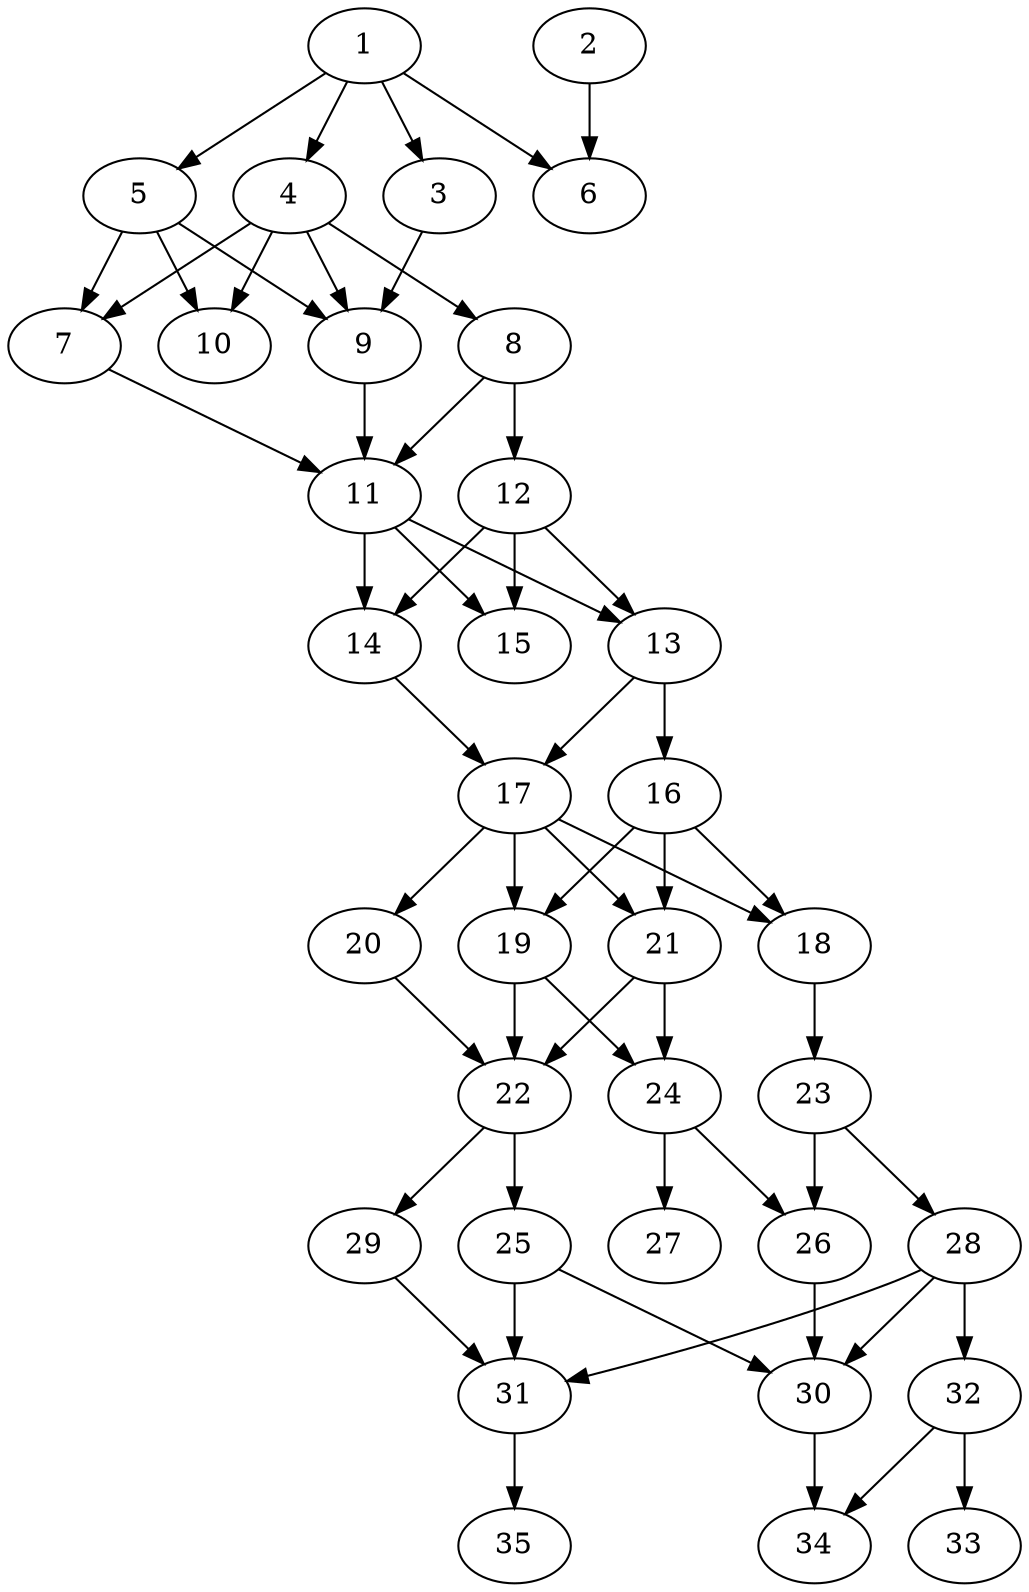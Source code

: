 // DAG automatically generated by daggen at Thu Oct  3 14:05:37 2019
// ./daggen --dot -n 35 --ccr 0.4 --fat 0.5 --regular 0.5 --density 0.7 --mindata 5242880 --maxdata 52428800 
digraph G {
  1 [size="116846080", alpha="0.11", expect_size="46738432"] 
  1 -> 3 [size ="46738432"]
  1 -> 4 [size ="46738432"]
  1 -> 5 [size ="46738432"]
  1 -> 6 [size ="46738432"]
  2 [size="47884800", alpha="0.11", expect_size="19153920"] 
  2 -> 6 [size ="19153920"]
  3 [size="113397760", alpha="0.09", expect_size="45359104"] 
  3 -> 9 [size ="45359104"]
  4 [size="54525440", alpha="0.13", expect_size="21810176"] 
  4 -> 7 [size ="21810176"]
  4 -> 8 [size ="21810176"]
  4 -> 9 [size ="21810176"]
  4 -> 10 [size ="21810176"]
  5 [size="93928960", alpha="0.12", expect_size="37571584"] 
  5 -> 7 [size ="37571584"]
  5 -> 9 [size ="37571584"]
  5 -> 10 [size ="37571584"]
  6 [size="100764160", alpha="0.01", expect_size="40305664"] 
  7 [size="108656640", alpha="0.01", expect_size="43462656"] 
  7 -> 11 [size ="43462656"]
  8 [size="40263680", alpha="0.02", expect_size="16105472"] 
  8 -> 11 [size ="16105472"]
  8 -> 12 [size ="16105472"]
  9 [size="72079360", alpha="0.11", expect_size="28831744"] 
  9 -> 11 [size ="28831744"]
  10 [size="106263040", alpha="0.14", expect_size="42505216"] 
  11 [size="66449920", alpha="0.14", expect_size="26579968"] 
  11 -> 13 [size ="26579968"]
  11 -> 14 [size ="26579968"]
  11 -> 15 [size ="26579968"]
  12 [size="130647040", alpha="0.03", expect_size="52258816"] 
  12 -> 13 [size ="52258816"]
  12 -> 14 [size ="52258816"]
  12 -> 15 [size ="52258816"]
  13 [size="78389760", alpha="0.16", expect_size="31355904"] 
  13 -> 16 [size ="31355904"]
  13 -> 17 [size ="31355904"]
  14 [size="15040000", alpha="0.03", expect_size="6016000"] 
  14 -> 17 [size ="6016000"]
  15 [size="93716480", alpha="0.11", expect_size="37486592"] 
  16 [size="49477120", alpha="0.17", expect_size="19790848"] 
  16 -> 18 [size ="19790848"]
  16 -> 19 [size ="19790848"]
  16 -> 21 [size ="19790848"]
  17 [size="53959680", alpha="0.14", expect_size="21583872"] 
  17 -> 18 [size ="21583872"]
  17 -> 19 [size ="21583872"]
  17 -> 20 [size ="21583872"]
  17 -> 21 [size ="21583872"]
  18 [size="62123520", alpha="0.19", expect_size="24849408"] 
  18 -> 23 [size ="24849408"]
  19 [size="74017280", alpha="0.03", expect_size="29606912"] 
  19 -> 22 [size ="29606912"]
  19 -> 24 [size ="29606912"]
  20 [size="23695360", alpha="0.19", expect_size="9478144"] 
  20 -> 22 [size ="9478144"]
  21 [size="108080640", alpha="0.14", expect_size="43232256"] 
  21 -> 22 [size ="43232256"]
  21 -> 24 [size ="43232256"]
  22 [size="73456640", alpha="0.14", expect_size="29382656"] 
  22 -> 25 [size ="29382656"]
  22 -> 29 [size ="29382656"]
  23 [size="88345600", alpha="0.11", expect_size="35338240"] 
  23 -> 26 [size ="35338240"]
  23 -> 28 [size ="35338240"]
  24 [size="62376960", alpha="0.15", expect_size="24950784"] 
  24 -> 26 [size ="24950784"]
  24 -> 27 [size ="24950784"]
  25 [size="77619200", alpha="0.13", expect_size="31047680"] 
  25 -> 30 [size ="31047680"]
  25 -> 31 [size ="31047680"]
  26 [size="25116160", alpha="0.05", expect_size="10046464"] 
  26 -> 30 [size ="10046464"]
  27 [size="127070720", alpha="0.14", expect_size="50828288"] 
  28 [size="94446080", alpha="0.08", expect_size="37778432"] 
  28 -> 30 [size ="37778432"]
  28 -> 31 [size ="37778432"]
  28 -> 32 [size ="37778432"]
  29 [size="85969920", alpha="0.11", expect_size="34387968"] 
  29 -> 31 [size ="34387968"]
  30 [size="102942720", alpha="0.11", expect_size="41177088"] 
  30 -> 34 [size ="41177088"]
  31 [size="99909120", alpha="0.19", expect_size="39963648"] 
  31 -> 35 [size ="39963648"]
  32 [size="62643200", alpha="0.07", expect_size="25057280"] 
  32 -> 33 [size ="25057280"]
  32 -> 34 [size ="25057280"]
  33 [size="25927680", alpha="0.07", expect_size="10371072"] 
  34 [size="90053120", alpha="0.06", expect_size="36021248"] 
  35 [size="60508160", alpha="0.19", expect_size="24203264"] 
}
